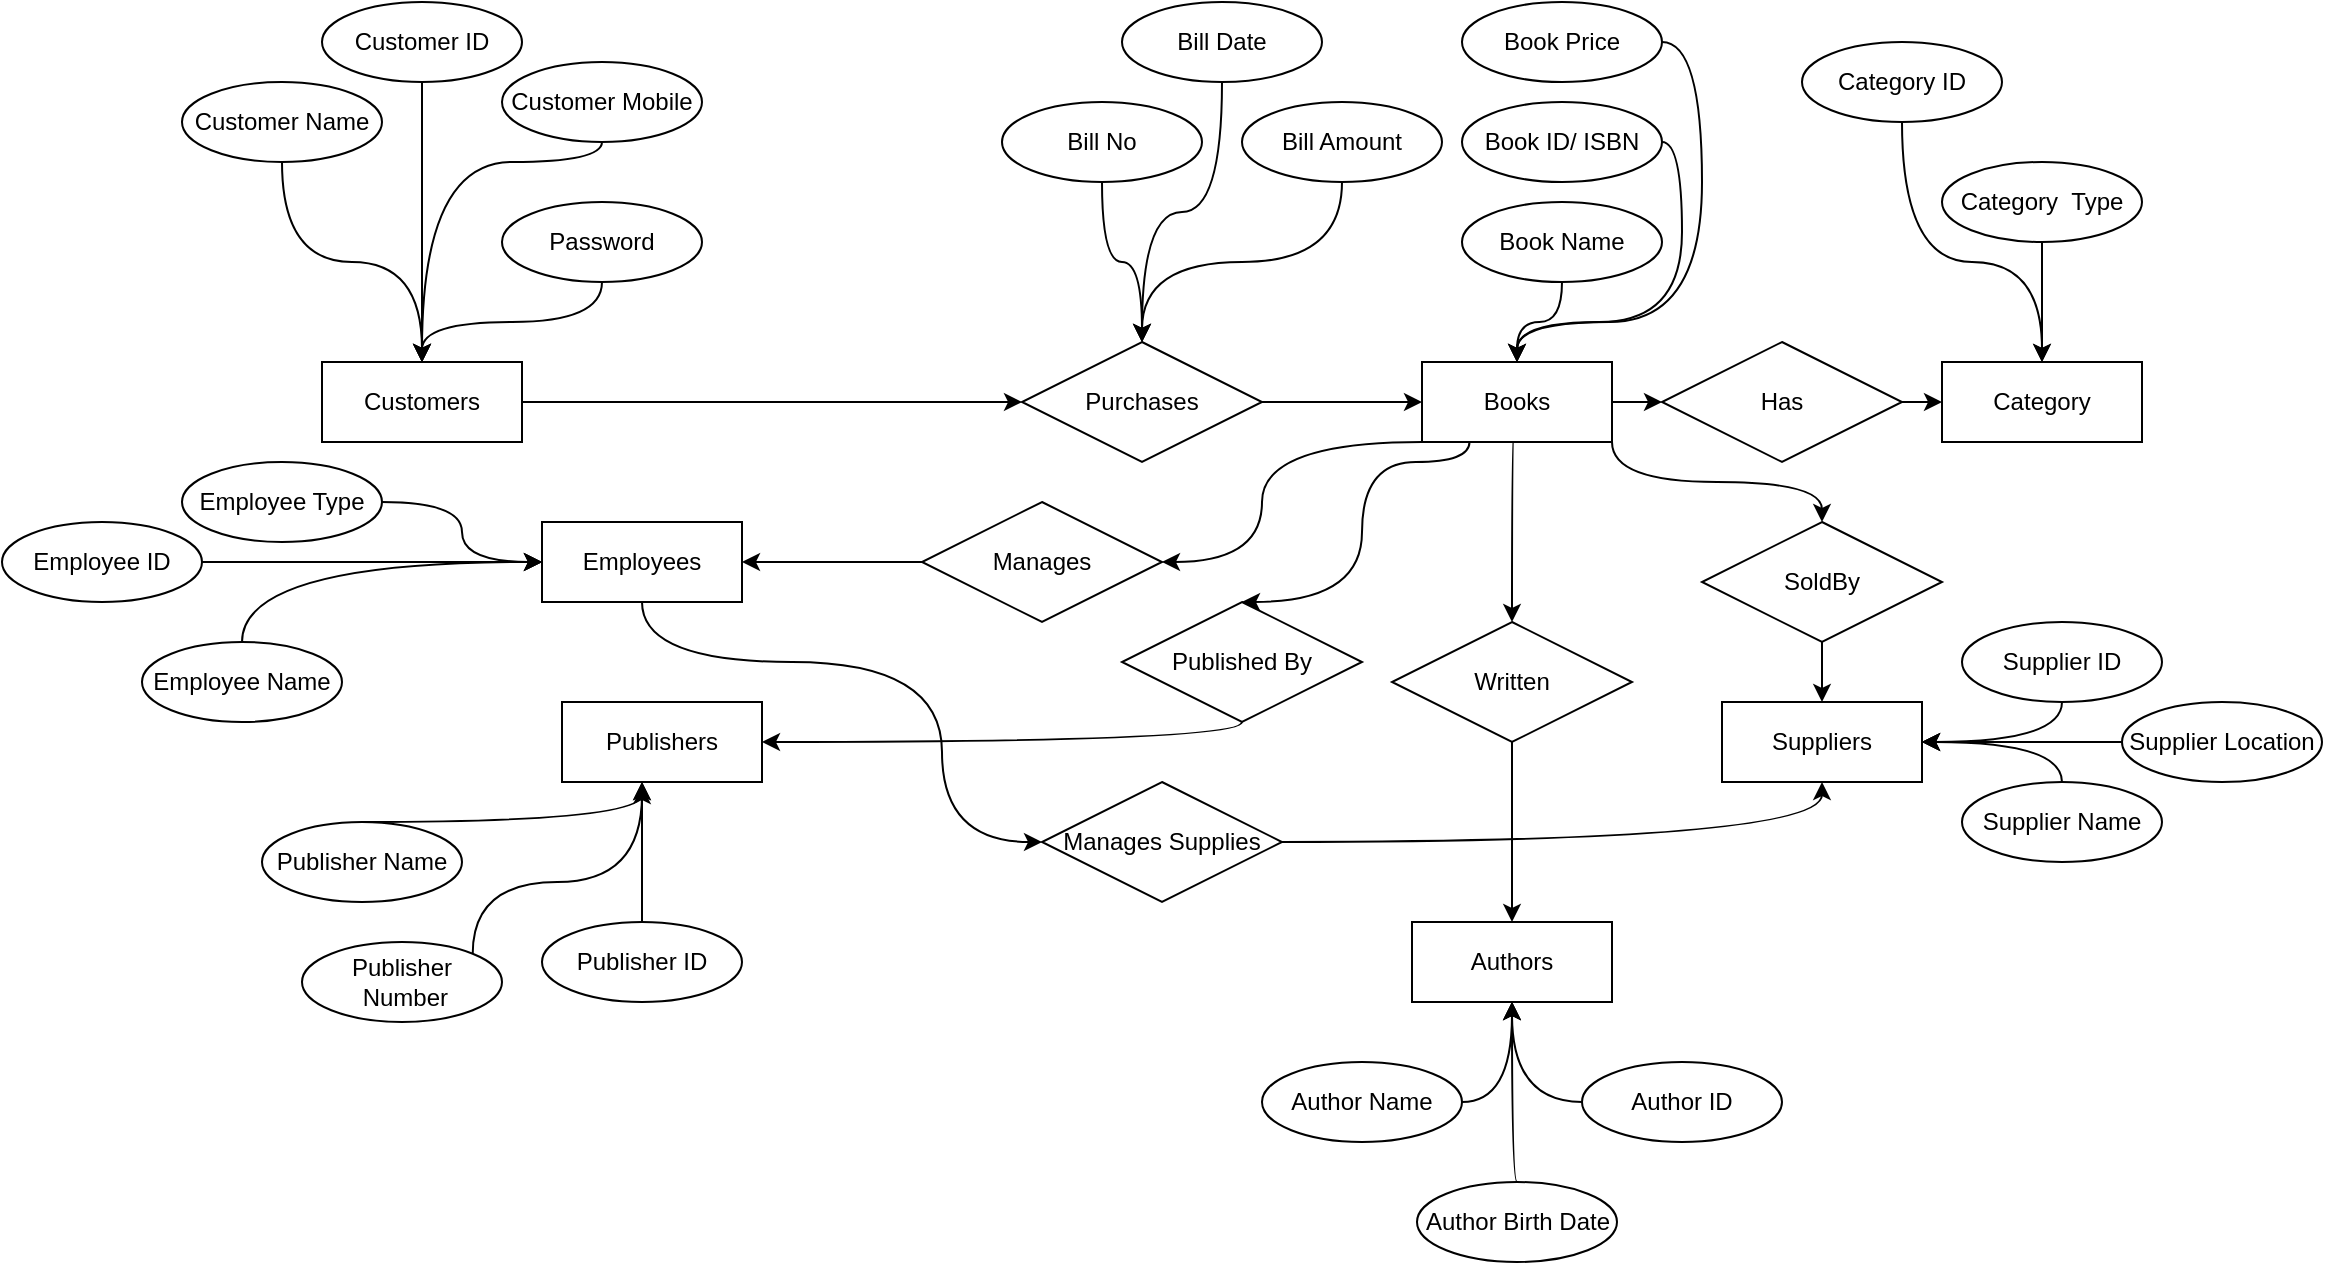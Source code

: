 <mxfile version="13.5.3" type="github">
  <diagram id="R2lEEEUBdFMjLlhIrx00" name="Page-1">
    <mxGraphModel dx="2245" dy="659" grid="1" gridSize="10" guides="1" tooltips="1" connect="1" arrows="1" fold="1" page="1" pageScale="1" pageWidth="850" pageHeight="1100" math="0" shadow="0" extFonts="Permanent Marker^https://fonts.googleapis.com/css?family=Permanent+Marker">
      <root>
        <mxCell id="0" />
        <mxCell id="1" parent="0" />
        <mxCell id="deaUnhrbm18fLQYKPsMd-12" style="edgeStyle=orthogonalEdgeStyle;rounded=0;orthogonalLoop=1;jettySize=auto;html=1;entryX=0;entryY=0.5;entryDx=0;entryDy=0;curved=1;" parent="1" source="deaUnhrbm18fLQYKPsMd-1" target="deaUnhrbm18fLQYKPsMd-8" edge="1">
          <mxGeometry relative="1" as="geometry" />
        </mxCell>
        <mxCell id="deaUnhrbm18fLQYKPsMd-1" value="Customers" style="whiteSpace=wrap;html=1;align=center;" parent="1" vertex="1">
          <mxGeometry x="-70" y="190" width="100" height="40" as="geometry" />
        </mxCell>
        <mxCell id="deaUnhrbm18fLQYKPsMd-46" value="" style="edgeStyle=orthogonalEdgeStyle;rounded=0;orthogonalLoop=1;jettySize=auto;html=1;curved=1;" parent="1" source="deaUnhrbm18fLQYKPsMd-2" target="deaUnhrbm18fLQYKPsMd-45" edge="1">
          <mxGeometry relative="1" as="geometry">
            <Array as="points">
              <mxPoint x="90" y="340" />
              <mxPoint x="240" y="340" />
            </Array>
          </mxGeometry>
        </mxCell>
        <mxCell id="deaUnhrbm18fLQYKPsMd-2" value="Employees" style="whiteSpace=wrap;html=1;align=center;" parent="1" vertex="1">
          <mxGeometry x="40" y="270" width="100" height="40" as="geometry" />
        </mxCell>
        <mxCell id="deaUnhrbm18fLQYKPsMd-15" style="edgeStyle=orthogonalEdgeStyle;rounded=0;orthogonalLoop=1;jettySize=auto;html=1;exitX=0.5;exitY=1;exitDx=0;exitDy=0;curved=1;" parent="1" source="deaUnhrbm18fLQYKPsMd-3" target="deaUnhrbm18fLQYKPsMd-14" edge="1">
          <mxGeometry relative="1" as="geometry">
            <Array as="points">
              <mxPoint x="525" y="220" />
            </Array>
          </mxGeometry>
        </mxCell>
        <mxCell id="deaUnhrbm18fLQYKPsMd-26" style="edgeStyle=orthogonalEdgeStyle;rounded=0;orthogonalLoop=1;jettySize=auto;html=1;exitX=0;exitY=1;exitDx=0;exitDy=0;entryX=1;entryY=0.5;entryDx=0;entryDy=0;curved=1;" parent="1" source="deaUnhrbm18fLQYKPsMd-3" target="deaUnhrbm18fLQYKPsMd-25" edge="1">
          <mxGeometry relative="1" as="geometry">
            <Array as="points">
              <mxPoint x="400" y="230" />
              <mxPoint x="400" y="290" />
            </Array>
          </mxGeometry>
        </mxCell>
        <mxCell id="deaUnhrbm18fLQYKPsMd-29" style="edgeStyle=orthogonalEdgeStyle;rounded=0;orthogonalLoop=1;jettySize=auto;html=1;exitX=1;exitY=1;exitDx=0;exitDy=0;entryX=0.5;entryY=0;entryDx=0;entryDy=0;curved=1;" parent="1" source="deaUnhrbm18fLQYKPsMd-3" target="deaUnhrbm18fLQYKPsMd-28" edge="1">
          <mxGeometry relative="1" as="geometry" />
        </mxCell>
        <mxCell id="deaUnhrbm18fLQYKPsMd-37" style="edgeStyle=orthogonalEdgeStyle;rounded=0;orthogonalLoop=1;jettySize=auto;html=1;exitX=1;exitY=0.5;exitDx=0;exitDy=0;entryX=0;entryY=0.5;entryDx=0;entryDy=0;curved=1;" parent="1" source="deaUnhrbm18fLQYKPsMd-3" target="deaUnhrbm18fLQYKPsMd-32" edge="1">
          <mxGeometry relative="1" as="geometry" />
        </mxCell>
        <mxCell id="deaUnhrbm18fLQYKPsMd-49" style="edgeStyle=orthogonalEdgeStyle;rounded=0;orthogonalLoop=1;jettySize=auto;html=1;exitX=0.25;exitY=1;exitDx=0;exitDy=0;entryX=0.5;entryY=0;entryDx=0;entryDy=0;curved=1;" parent="1" source="deaUnhrbm18fLQYKPsMd-3" target="deaUnhrbm18fLQYKPsMd-48" edge="1">
          <mxGeometry relative="1" as="geometry">
            <Array as="points">
              <mxPoint x="504" y="240" />
              <mxPoint x="450" y="240" />
              <mxPoint x="450" y="310" />
            </Array>
          </mxGeometry>
        </mxCell>
        <mxCell id="deaUnhrbm18fLQYKPsMd-3" value="Books" style="whiteSpace=wrap;html=1;align=center;" parent="1" vertex="1">
          <mxGeometry x="480" y="190" width="95" height="40" as="geometry" />
        </mxCell>
        <mxCell id="deaUnhrbm18fLQYKPsMd-4" value="Category" style="whiteSpace=wrap;html=1;align=center;" parent="1" vertex="1">
          <mxGeometry x="740" y="190" width="100" height="40" as="geometry" />
        </mxCell>
        <mxCell id="deaUnhrbm18fLQYKPsMd-6" value="Authors" style="whiteSpace=wrap;html=1;align=center;" parent="1" vertex="1">
          <mxGeometry x="475" y="470" width="100" height="40" as="geometry" />
        </mxCell>
        <mxCell id="deaUnhrbm18fLQYKPsMd-10" style="edgeStyle=orthogonalEdgeStyle;rounded=0;orthogonalLoop=1;jettySize=auto;html=1;entryX=0.5;entryY=0;entryDx=0;entryDy=0;curved=1;" parent="1" source="deaUnhrbm18fLQYKPsMd-7" target="deaUnhrbm18fLQYKPsMd-8" edge="1">
          <mxGeometry relative="1" as="geometry" />
        </mxCell>
        <mxCell id="deaUnhrbm18fLQYKPsMd-7" value="Bill No" style="ellipse;whiteSpace=wrap;html=1;align=center;" parent="1" vertex="1">
          <mxGeometry x="270" y="60" width="100" height="40" as="geometry" />
        </mxCell>
        <mxCell id="deaUnhrbm18fLQYKPsMd-13" style="edgeStyle=orthogonalEdgeStyle;rounded=0;orthogonalLoop=1;jettySize=auto;html=1;entryX=0;entryY=0.5;entryDx=0;entryDy=0;curved=1;" parent="1" source="deaUnhrbm18fLQYKPsMd-8" target="deaUnhrbm18fLQYKPsMd-3" edge="1">
          <mxGeometry relative="1" as="geometry" />
        </mxCell>
        <mxCell id="deaUnhrbm18fLQYKPsMd-8" value="Purchases" style="shape=rhombus;perimeter=rhombusPerimeter;whiteSpace=wrap;html=1;align=center;" parent="1" vertex="1">
          <mxGeometry x="280" y="180" width="120" height="60" as="geometry" />
        </mxCell>
        <mxCell id="deaUnhrbm18fLQYKPsMd-11" style="edgeStyle=orthogonalEdgeStyle;rounded=0;orthogonalLoop=1;jettySize=auto;html=1;exitX=0.5;exitY=1;exitDx=0;exitDy=0;entryX=0.5;entryY=0;entryDx=0;entryDy=0;curved=1;" parent="1" source="deaUnhrbm18fLQYKPsMd-9" target="deaUnhrbm18fLQYKPsMd-8" edge="1">
          <mxGeometry relative="1" as="geometry">
            <mxPoint x="370" y="160" as="targetPoint" />
          </mxGeometry>
        </mxCell>
        <mxCell id="deaUnhrbm18fLQYKPsMd-9" value="Bill Amount" style="ellipse;whiteSpace=wrap;html=1;align=center;" parent="1" vertex="1">
          <mxGeometry x="390" y="60" width="100" height="40" as="geometry" />
        </mxCell>
        <mxCell id="deaUnhrbm18fLQYKPsMd-16" style="edgeStyle=orthogonalEdgeStyle;rounded=0;orthogonalLoop=1;jettySize=auto;html=1;exitX=0.5;exitY=1;exitDx=0;exitDy=0;entryX=0.5;entryY=0;entryDx=0;entryDy=0;curved=1;" parent="1" source="deaUnhrbm18fLQYKPsMd-14" target="deaUnhrbm18fLQYKPsMd-6" edge="1">
          <mxGeometry relative="1" as="geometry" />
        </mxCell>
        <mxCell id="deaUnhrbm18fLQYKPsMd-14" value="Written" style="shape=rhombus;perimeter=rhombusPerimeter;whiteSpace=wrap;html=1;align=center;" parent="1" vertex="1">
          <mxGeometry x="465" y="320" width="120" height="60" as="geometry" />
        </mxCell>
        <mxCell id="deaUnhrbm18fLQYKPsMd-21" value="" style="edgeStyle=orthogonalEdgeStyle;rounded=0;orthogonalLoop=1;jettySize=auto;html=1;curved=1;" parent="1" source="deaUnhrbm18fLQYKPsMd-17" target="deaUnhrbm18fLQYKPsMd-1" edge="1">
          <mxGeometry relative="1" as="geometry" />
        </mxCell>
        <mxCell id="deaUnhrbm18fLQYKPsMd-17" value="Password" style="ellipse;whiteSpace=wrap;html=1;align=center;" parent="1" vertex="1">
          <mxGeometry x="20" y="110" width="100" height="40" as="geometry" />
        </mxCell>
        <mxCell id="deaUnhrbm18fLQYKPsMd-22" style="edgeStyle=orthogonalEdgeStyle;rounded=0;orthogonalLoop=1;jettySize=auto;html=1;exitX=0.5;exitY=1;exitDx=0;exitDy=0;entryX=0.5;entryY=0;entryDx=0;entryDy=0;curved=1;" parent="1" source="deaUnhrbm18fLQYKPsMd-18" target="deaUnhrbm18fLQYKPsMd-1" edge="1">
          <mxGeometry relative="1" as="geometry">
            <mxPoint x="130" y="190" as="targetPoint" />
            <Array as="points">
              <mxPoint x="70" y="90" />
              <mxPoint x="-20" y="90" />
            </Array>
          </mxGeometry>
        </mxCell>
        <mxCell id="deaUnhrbm18fLQYKPsMd-18" value="Customer Mobile" style="ellipse;whiteSpace=wrap;html=1;align=center;" parent="1" vertex="1">
          <mxGeometry x="20" y="40" width="100" height="40" as="geometry" />
        </mxCell>
        <mxCell id="deaUnhrbm18fLQYKPsMd-20" value="" style="edgeStyle=orthogonalEdgeStyle;rounded=0;orthogonalLoop=1;jettySize=auto;html=1;curved=1;" parent="1" source="deaUnhrbm18fLQYKPsMd-19" target="deaUnhrbm18fLQYKPsMd-1" edge="1">
          <mxGeometry relative="1" as="geometry" />
        </mxCell>
        <mxCell id="deaUnhrbm18fLQYKPsMd-19" value="Customer ID" style="ellipse;whiteSpace=wrap;html=1;align=center;" parent="1" vertex="1">
          <mxGeometry x="-70" y="10" width="100" height="40" as="geometry" />
        </mxCell>
        <mxCell id="deaUnhrbm18fLQYKPsMd-24" value="" style="edgeStyle=orthogonalEdgeStyle;rounded=0;orthogonalLoop=1;jettySize=auto;html=1;curved=1;" parent="1" source="deaUnhrbm18fLQYKPsMd-23" target="deaUnhrbm18fLQYKPsMd-1" edge="1">
          <mxGeometry relative="1" as="geometry" />
        </mxCell>
        <mxCell id="deaUnhrbm18fLQYKPsMd-23" value="Customer Name" style="ellipse;whiteSpace=wrap;html=1;align=center;" parent="1" vertex="1">
          <mxGeometry x="-140" y="50" width="100" height="40" as="geometry" />
        </mxCell>
        <mxCell id="deaUnhrbm18fLQYKPsMd-27" style="edgeStyle=orthogonalEdgeStyle;rounded=0;orthogonalLoop=1;jettySize=auto;html=1;entryX=1;entryY=0.5;entryDx=0;entryDy=0;curved=1;" parent="1" source="deaUnhrbm18fLQYKPsMd-25" target="deaUnhrbm18fLQYKPsMd-2" edge="1">
          <mxGeometry relative="1" as="geometry">
            <Array as="points">
              <mxPoint x="210" y="290" />
              <mxPoint x="210" y="290" />
            </Array>
          </mxGeometry>
        </mxCell>
        <mxCell id="deaUnhrbm18fLQYKPsMd-25" value="Manages" style="shape=rhombus;perimeter=rhombusPerimeter;whiteSpace=wrap;html=1;align=center;" parent="1" vertex="1">
          <mxGeometry x="230" y="260" width="120" height="60" as="geometry" />
        </mxCell>
        <mxCell id="deaUnhrbm18fLQYKPsMd-31" style="edgeStyle=orthogonalEdgeStyle;rounded=0;orthogonalLoop=1;jettySize=auto;html=1;exitX=0.5;exitY=1;exitDx=0;exitDy=0;entryX=0.5;entryY=0;entryDx=0;entryDy=0;curved=1;" parent="1" source="deaUnhrbm18fLQYKPsMd-28" target="deaUnhrbm18fLQYKPsMd-30" edge="1">
          <mxGeometry relative="1" as="geometry" />
        </mxCell>
        <mxCell id="deaUnhrbm18fLQYKPsMd-28" value="SoldBy&lt;br&gt;" style="shape=rhombus;perimeter=rhombusPerimeter;whiteSpace=wrap;html=1;align=center;" parent="1" vertex="1">
          <mxGeometry x="620" y="270" width="120" height="60" as="geometry" />
        </mxCell>
        <mxCell id="deaUnhrbm18fLQYKPsMd-30" value="Suppliers" style="whiteSpace=wrap;html=1;align=center;" parent="1" vertex="1">
          <mxGeometry x="630" y="360" width="100" height="40" as="geometry" />
        </mxCell>
        <mxCell id="deaUnhrbm18fLQYKPsMd-58" value="" style="edgeStyle=orthogonalEdgeStyle;rounded=0;orthogonalLoop=1;jettySize=auto;html=1;curved=1;" parent="1" source="deaUnhrbm18fLQYKPsMd-32" target="deaUnhrbm18fLQYKPsMd-4" edge="1">
          <mxGeometry relative="1" as="geometry" />
        </mxCell>
        <mxCell id="deaUnhrbm18fLQYKPsMd-32" value="Has" style="shape=rhombus;perimeter=rhombusPerimeter;whiteSpace=wrap;html=1;align=center;rotation=0;" parent="1" vertex="1">
          <mxGeometry x="600" y="180" width="120" height="60" as="geometry" />
        </mxCell>
        <mxCell id="deaUnhrbm18fLQYKPsMd-36" style="edgeStyle=orthogonalEdgeStyle;rounded=0;orthogonalLoop=1;jettySize=auto;html=1;exitX=0.5;exitY=1;exitDx=0;exitDy=0;entryX=0.5;entryY=0;entryDx=0;entryDy=0;curved=1;" parent="1" source="deaUnhrbm18fLQYKPsMd-35" target="deaUnhrbm18fLQYKPsMd-8" edge="1">
          <mxGeometry relative="1" as="geometry">
            <mxPoint x="300" y="170" as="targetPoint" />
          </mxGeometry>
        </mxCell>
        <mxCell id="deaUnhrbm18fLQYKPsMd-35" value="Bill Date" style="ellipse;whiteSpace=wrap;html=1;align=center;" parent="1" vertex="1">
          <mxGeometry x="330" y="10" width="100" height="40" as="geometry" />
        </mxCell>
        <mxCell id="deaUnhrbm18fLQYKPsMd-40" value="" style="edgeStyle=orthogonalEdgeStyle;rounded=0;orthogonalLoop=1;jettySize=auto;html=1;curved=1;" parent="1" source="deaUnhrbm18fLQYKPsMd-39" target="deaUnhrbm18fLQYKPsMd-4" edge="1">
          <mxGeometry relative="1" as="geometry" />
        </mxCell>
        <mxCell id="deaUnhrbm18fLQYKPsMd-39" value="Category &amp;nbsp;Type" style="ellipse;whiteSpace=wrap;html=1;align=center;" parent="1" vertex="1">
          <mxGeometry x="740" y="90" width="100" height="40" as="geometry" />
        </mxCell>
        <mxCell id="deaUnhrbm18fLQYKPsMd-42" value="" style="edgeStyle=orthogonalEdgeStyle;rounded=0;orthogonalLoop=1;jettySize=auto;html=1;curved=1;" parent="1" source="deaUnhrbm18fLQYKPsMd-41" target="deaUnhrbm18fLQYKPsMd-4" edge="1">
          <mxGeometry relative="1" as="geometry">
            <Array as="points">
              <mxPoint x="720" y="140" />
              <mxPoint x="790" y="140" />
            </Array>
          </mxGeometry>
        </mxCell>
        <mxCell id="deaUnhrbm18fLQYKPsMd-41" value="Category ID" style="ellipse;whiteSpace=wrap;html=1;align=center;" parent="1" vertex="1">
          <mxGeometry x="670" y="30" width="100" height="40" as="geometry" />
        </mxCell>
        <mxCell id="deaUnhrbm18fLQYKPsMd-43" value="Publishers" style="whiteSpace=wrap;html=1;align=center;" parent="1" vertex="1">
          <mxGeometry x="50" y="360" width="100" height="40" as="geometry" />
        </mxCell>
        <mxCell id="deaUnhrbm18fLQYKPsMd-51" style="edgeStyle=orthogonalEdgeStyle;rounded=0;orthogonalLoop=1;jettySize=auto;html=1;exitX=1;exitY=0.5;exitDx=0;exitDy=0;entryX=0.5;entryY=1;entryDx=0;entryDy=0;curved=1;" parent="1" source="deaUnhrbm18fLQYKPsMd-45" target="deaUnhrbm18fLQYKPsMd-30" edge="1">
          <mxGeometry relative="1" as="geometry" />
        </mxCell>
        <mxCell id="deaUnhrbm18fLQYKPsMd-45" value="Manages Supplies" style="shape=rhombus;perimeter=rhombusPerimeter;whiteSpace=wrap;html=1;align=center;" parent="1" vertex="1">
          <mxGeometry x="290" y="400" width="120" height="60" as="geometry" />
        </mxCell>
        <mxCell id="deaUnhrbm18fLQYKPsMd-59" style="edgeStyle=orthogonalEdgeStyle;rounded=0;orthogonalLoop=1;jettySize=auto;html=1;exitX=0.5;exitY=1;exitDx=0;exitDy=0;entryX=1;entryY=0.5;entryDx=0;entryDy=0;curved=1;" parent="1" source="deaUnhrbm18fLQYKPsMd-48" target="deaUnhrbm18fLQYKPsMd-43" edge="1">
          <mxGeometry relative="1" as="geometry">
            <Array as="points">
              <mxPoint x="390" y="380" />
            </Array>
          </mxGeometry>
        </mxCell>
        <mxCell id="deaUnhrbm18fLQYKPsMd-48" value="Published By" style="shape=rhombus;perimeter=rhombusPerimeter;whiteSpace=wrap;html=1;align=center;" parent="1" vertex="1">
          <mxGeometry x="330" y="310" width="120" height="60" as="geometry" />
        </mxCell>
        <mxCell id="deaUnhrbm18fLQYKPsMd-55" style="edgeStyle=orthogonalEdgeStyle;rounded=0;orthogonalLoop=1;jettySize=auto;html=1;exitX=1;exitY=0.5;exitDx=0;exitDy=0;entryX=0.5;entryY=0;entryDx=0;entryDy=0;curved=1;" parent="1" source="deaUnhrbm18fLQYKPsMd-52" target="deaUnhrbm18fLQYKPsMd-3" edge="1">
          <mxGeometry relative="1" as="geometry">
            <Array as="points">
              <mxPoint x="620" y="30" />
              <mxPoint x="620" y="170" />
              <mxPoint x="528" y="170" />
            </Array>
          </mxGeometry>
        </mxCell>
        <mxCell id="deaUnhrbm18fLQYKPsMd-52" value="Book Price" style="ellipse;whiteSpace=wrap;html=1;align=center;" parent="1" vertex="1">
          <mxGeometry x="500" y="10" width="100" height="40" as="geometry" />
        </mxCell>
        <mxCell id="deaUnhrbm18fLQYKPsMd-56" style="edgeStyle=orthogonalEdgeStyle;rounded=0;orthogonalLoop=1;jettySize=auto;html=1;exitX=1;exitY=0.5;exitDx=0;exitDy=0;entryX=0.5;entryY=0;entryDx=0;entryDy=0;curved=1;" parent="1" source="deaUnhrbm18fLQYKPsMd-53" target="deaUnhrbm18fLQYKPsMd-3" edge="1">
          <mxGeometry relative="1" as="geometry">
            <Array as="points">
              <mxPoint x="610" y="80" />
              <mxPoint x="610" y="170" />
              <mxPoint x="528" y="170" />
            </Array>
          </mxGeometry>
        </mxCell>
        <mxCell id="deaUnhrbm18fLQYKPsMd-53" value="Book ID/ ISBN" style="ellipse;whiteSpace=wrap;html=1;align=center;" parent="1" vertex="1">
          <mxGeometry x="500" y="60" width="100" height="40" as="geometry" />
        </mxCell>
        <mxCell id="deaUnhrbm18fLQYKPsMd-57" style="edgeStyle=orthogonalEdgeStyle;rounded=0;orthogonalLoop=1;jettySize=auto;html=1;exitX=0.5;exitY=1;exitDx=0;exitDy=0;entryX=0.5;entryY=0;entryDx=0;entryDy=0;curved=1;" parent="1" source="deaUnhrbm18fLQYKPsMd-54" target="deaUnhrbm18fLQYKPsMd-3" edge="1">
          <mxGeometry relative="1" as="geometry" />
        </mxCell>
        <mxCell id="deaUnhrbm18fLQYKPsMd-54" value="Book Name" style="ellipse;whiteSpace=wrap;html=1;align=center;" parent="1" vertex="1">
          <mxGeometry x="500" y="110" width="100" height="40" as="geometry" />
        </mxCell>
        <mxCell id="deaUnhrbm18fLQYKPsMd-63" style="edgeStyle=orthogonalEdgeStyle;rounded=0;orthogonalLoop=1;jettySize=auto;html=1;exitX=0.5;exitY=1;exitDx=0;exitDy=0;entryX=1;entryY=0.5;entryDx=0;entryDy=0;curved=1;" parent="1" source="deaUnhrbm18fLQYKPsMd-60" target="deaUnhrbm18fLQYKPsMd-30" edge="1">
          <mxGeometry relative="1" as="geometry">
            <mxPoint x="750" y="380" as="targetPoint" />
            <Array as="points">
              <mxPoint x="800" y="380" />
            </Array>
          </mxGeometry>
        </mxCell>
        <mxCell id="deaUnhrbm18fLQYKPsMd-60" value="Supplier ID" style="ellipse;whiteSpace=wrap;html=1;align=center;" parent="1" vertex="1">
          <mxGeometry x="750" y="320" width="100" height="40" as="geometry" />
        </mxCell>
        <mxCell id="deaUnhrbm18fLQYKPsMd-66" style="edgeStyle=orthogonalEdgeStyle;rounded=0;orthogonalLoop=1;jettySize=auto;html=1;exitX=0.5;exitY=0;exitDx=0;exitDy=0;entryX=1;entryY=0.5;entryDx=0;entryDy=0;curved=1;" parent="1" source="deaUnhrbm18fLQYKPsMd-61" target="deaUnhrbm18fLQYKPsMd-30" edge="1">
          <mxGeometry relative="1" as="geometry" />
        </mxCell>
        <mxCell id="deaUnhrbm18fLQYKPsMd-61" value="Supplier Name" style="ellipse;whiteSpace=wrap;html=1;align=center;" parent="1" vertex="1">
          <mxGeometry x="750" y="400" width="100" height="40" as="geometry" />
        </mxCell>
        <mxCell id="deaUnhrbm18fLQYKPsMd-65" style="edgeStyle=orthogonalEdgeStyle;rounded=0;orthogonalLoop=1;jettySize=auto;html=1;exitX=0;exitY=0.5;exitDx=0;exitDy=0;curved=1;" parent="1" source="deaUnhrbm18fLQYKPsMd-62" edge="1">
          <mxGeometry relative="1" as="geometry">
            <mxPoint x="730" y="380" as="targetPoint" />
          </mxGeometry>
        </mxCell>
        <mxCell id="deaUnhrbm18fLQYKPsMd-62" value="Supplier Location" style="ellipse;whiteSpace=wrap;html=1;align=center;" parent="1" vertex="1">
          <mxGeometry x="830" y="360" width="100" height="40" as="geometry" />
        </mxCell>
        <mxCell id="deaUnhrbm18fLQYKPsMd-77" style="edgeStyle=orthogonalEdgeStyle;rounded=0;orthogonalLoop=1;jettySize=auto;html=1;curved=1;" parent="1" source="deaUnhrbm18fLQYKPsMd-67" edge="1">
          <mxGeometry relative="1" as="geometry">
            <mxPoint x="40" y="290" as="targetPoint" />
            <Array as="points">
              <mxPoint x="-50" y="290" />
              <mxPoint x="-50" y="290" />
            </Array>
          </mxGeometry>
        </mxCell>
        <mxCell id="deaUnhrbm18fLQYKPsMd-67" value="Employee ID" style="ellipse;whiteSpace=wrap;html=1;align=center;" parent="1" vertex="1">
          <mxGeometry x="-230" y="270" width="100" height="40" as="geometry" />
        </mxCell>
        <mxCell id="deaUnhrbm18fLQYKPsMd-76" style="edgeStyle=orthogonalEdgeStyle;rounded=0;orthogonalLoop=1;jettySize=auto;html=1;entryX=0;entryY=0.5;entryDx=0;entryDy=0;curved=1;" parent="1" source="deaUnhrbm18fLQYKPsMd-68" target="deaUnhrbm18fLQYKPsMd-2" edge="1">
          <mxGeometry relative="1" as="geometry" />
        </mxCell>
        <mxCell id="deaUnhrbm18fLQYKPsMd-68" value="Employee Type" style="ellipse;whiteSpace=wrap;html=1;align=center;" parent="1" vertex="1">
          <mxGeometry x="-140" y="240" width="100" height="40" as="geometry" />
        </mxCell>
        <mxCell id="deaUnhrbm18fLQYKPsMd-78" style="edgeStyle=orthogonalEdgeStyle;rounded=0;orthogonalLoop=1;jettySize=auto;html=1;curved=1;" parent="1" source="deaUnhrbm18fLQYKPsMd-69" edge="1">
          <mxGeometry relative="1" as="geometry">
            <mxPoint x="40" y="290" as="targetPoint" />
            <Array as="points">
              <mxPoint x="-110" y="290" />
            </Array>
          </mxGeometry>
        </mxCell>
        <mxCell id="deaUnhrbm18fLQYKPsMd-69" value="Employee Name" style="ellipse;whiteSpace=wrap;html=1;align=center;" parent="1" vertex="1">
          <mxGeometry x="-160" y="330" width="100" height="40" as="geometry" />
        </mxCell>
        <mxCell id="deaUnhrbm18fLQYKPsMd-82" style="edgeStyle=orthogonalEdgeStyle;rounded=0;orthogonalLoop=1;jettySize=auto;html=1;curved=1;" parent="1" source="deaUnhrbm18fLQYKPsMd-79" target="deaUnhrbm18fLQYKPsMd-43" edge="1">
          <mxGeometry relative="1" as="geometry">
            <Array as="points">
              <mxPoint x="90" y="420" />
            </Array>
          </mxGeometry>
        </mxCell>
        <mxCell id="deaUnhrbm18fLQYKPsMd-79" value="Publisher Name" style="ellipse;whiteSpace=wrap;html=1;align=center;" parent="1" vertex="1">
          <mxGeometry x="-100" y="420" width="100" height="40" as="geometry" />
        </mxCell>
        <mxCell id="deaUnhrbm18fLQYKPsMd-84" style="edgeStyle=orthogonalEdgeStyle;rounded=0;orthogonalLoop=1;jettySize=auto;html=1;exitX=0.5;exitY=0;exitDx=0;exitDy=0;entryX=0.4;entryY=1.05;entryDx=0;entryDy=0;entryPerimeter=0;curved=1;" parent="1" source="deaUnhrbm18fLQYKPsMd-80" target="deaUnhrbm18fLQYKPsMd-43" edge="1">
          <mxGeometry relative="1" as="geometry" />
        </mxCell>
        <mxCell id="deaUnhrbm18fLQYKPsMd-80" value="Publisher ID" style="ellipse;whiteSpace=wrap;html=1;align=center;" parent="1" vertex="1">
          <mxGeometry x="40" y="470" width="100" height="40" as="geometry" />
        </mxCell>
        <mxCell id="deaUnhrbm18fLQYKPsMd-87" style="edgeStyle=orthogonalEdgeStyle;rounded=0;orthogonalLoop=1;jettySize=auto;html=1;exitX=1;exitY=0;exitDx=0;exitDy=0;curved=1;" parent="1" source="deaUnhrbm18fLQYKPsMd-85" target="deaUnhrbm18fLQYKPsMd-43" edge="1">
          <mxGeometry relative="1" as="geometry">
            <mxPoint x="90" y="400" as="targetPoint" />
            <Array as="points">
              <mxPoint x="5" y="450" />
              <mxPoint x="90" y="450" />
            </Array>
          </mxGeometry>
        </mxCell>
        <mxCell id="deaUnhrbm18fLQYKPsMd-85" value="Publisher &amp;nbsp;Number" style="ellipse;whiteSpace=wrap;html=1;align=center;" parent="1" vertex="1">
          <mxGeometry x="-80" y="480" width="100" height="40" as="geometry" />
        </mxCell>
        <mxCell id="deaUnhrbm18fLQYKPsMd-91" style="edgeStyle=orthogonalEdgeStyle;rounded=0;orthogonalLoop=1;jettySize=auto;html=1;exitX=1;exitY=0.5;exitDx=0;exitDy=0;entryX=0.5;entryY=1;entryDx=0;entryDy=0;curved=1;" parent="1" source="deaUnhrbm18fLQYKPsMd-88" target="deaUnhrbm18fLQYKPsMd-6" edge="1">
          <mxGeometry relative="1" as="geometry" />
        </mxCell>
        <mxCell id="deaUnhrbm18fLQYKPsMd-88" value="Author Name" style="ellipse;whiteSpace=wrap;html=1;align=center;" parent="1" vertex="1">
          <mxGeometry x="400" y="540" width="100" height="40" as="geometry" />
        </mxCell>
        <mxCell id="deaUnhrbm18fLQYKPsMd-92" style="edgeStyle=orthogonalEdgeStyle;rounded=0;orthogonalLoop=1;jettySize=auto;html=1;entryX=0.5;entryY=1;entryDx=0;entryDy=0;curved=1;" parent="1" source="deaUnhrbm18fLQYKPsMd-89" target="deaUnhrbm18fLQYKPsMd-6" edge="1">
          <mxGeometry relative="1" as="geometry">
            <Array as="points">
              <mxPoint x="525" y="560" />
            </Array>
          </mxGeometry>
        </mxCell>
        <mxCell id="deaUnhrbm18fLQYKPsMd-89" value="Author ID" style="ellipse;whiteSpace=wrap;html=1;align=center;" parent="1" vertex="1">
          <mxGeometry x="560" y="540" width="100" height="40" as="geometry" />
        </mxCell>
        <mxCell id="deaUnhrbm18fLQYKPsMd-93" style="edgeStyle=orthogonalEdgeStyle;rounded=0;orthogonalLoop=1;jettySize=auto;html=1;entryX=0.5;entryY=1;entryDx=0;entryDy=0;exitX=0.5;exitY=0;exitDx=0;exitDy=0;curved=1;" parent="1" source="deaUnhrbm18fLQYKPsMd-90" target="deaUnhrbm18fLQYKPsMd-6" edge="1">
          <mxGeometry relative="1" as="geometry">
            <Array as="points">
              <mxPoint x="525" y="600" />
            </Array>
          </mxGeometry>
        </mxCell>
        <mxCell id="deaUnhrbm18fLQYKPsMd-90" value="Author Birth Date" style="ellipse;whiteSpace=wrap;html=1;align=center;" parent="1" vertex="1">
          <mxGeometry x="477.5" y="600" width="100" height="40" as="geometry" />
        </mxCell>
      </root>
    </mxGraphModel>
  </diagram>
</mxfile>
